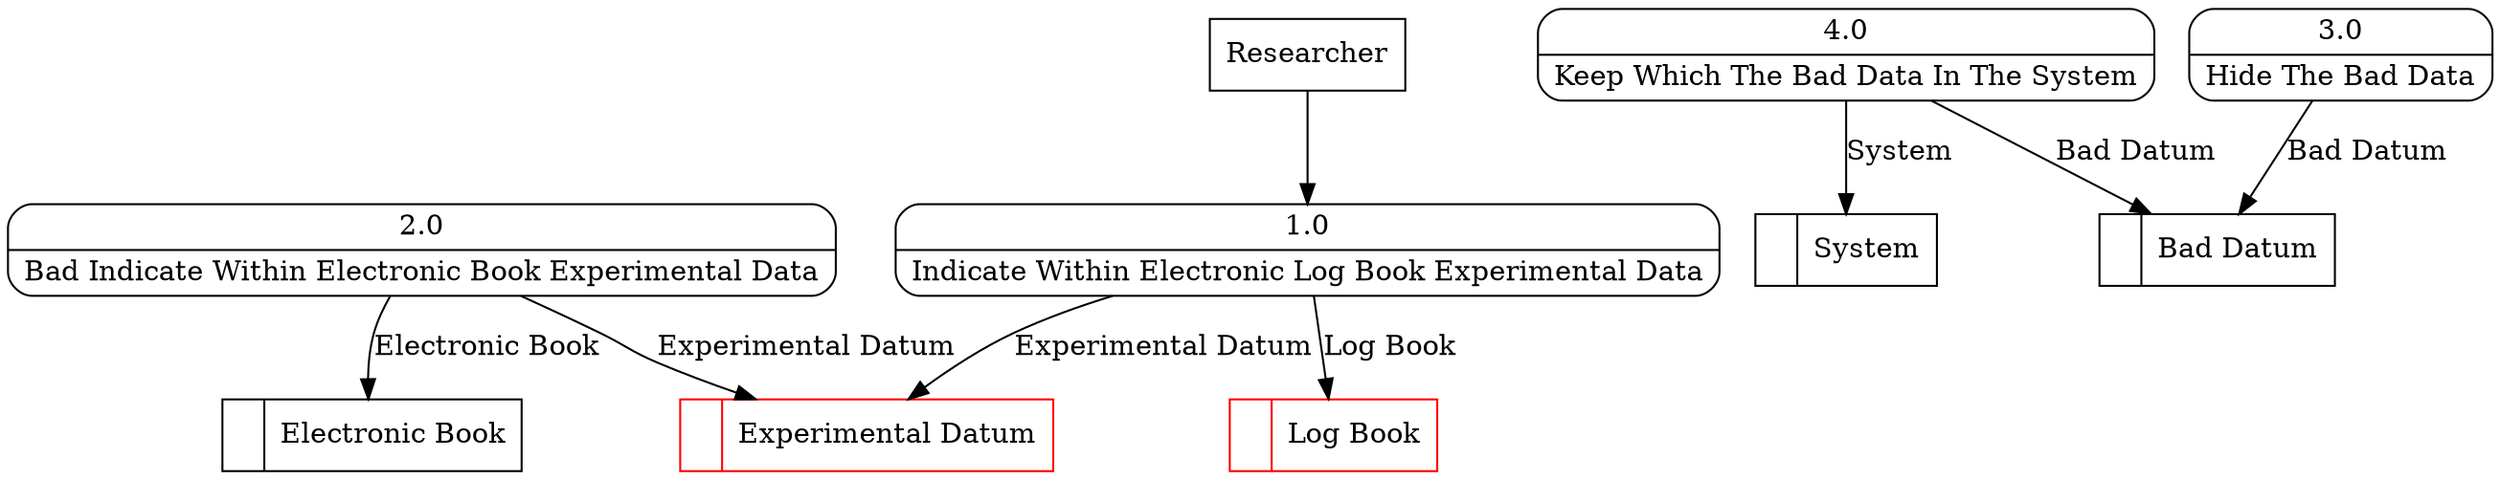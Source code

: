 digraph dfd2{ 
node[shape=record]
200 [label="<f0>  |<f1> Electronic Book " ];
201 [label="<f0>  |<f1> System " ];
202 [label="<f0>  |<f1> Experimental Datum " color=red];
203 [label="<f0>  |<f1> Bad Datum " ];
204 [label="<f0>  |<f1> Log Book " color=red];
205 [label="Researcher" shape=box];
206 [label="{<f0> 1.0|<f1> Indicate Within Electronic Log Book Experimental Data }" shape=Mrecord];
207 [label="{<f0> 2.0|<f1> Bad Indicate Within Electronic Book Experimental Data }" shape=Mrecord];
208 [label="{<f0> 3.0|<f1> Hide The Bad Data }" shape=Mrecord];
209 [label="{<f0> 4.0|<f1> Keep Which The Bad Data In The System }" shape=Mrecord];
205 -> 206
206 -> 204 [label="Log Book"]
206 -> 202 [label="Experimental Datum"]
207 -> 200 [label="Electronic Book"]
207 -> 202 [label="Experimental Datum"]
208 -> 203 [label="Bad Datum"]
209 -> 201 [label="System"]
209 -> 203 [label="Bad Datum"]
}
